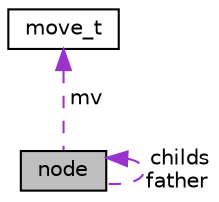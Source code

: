 digraph "node"
{
 // LATEX_PDF_SIZE
  edge [fontname="Helvetica",fontsize="10",labelfontname="Helvetica",labelfontsize="10"];
  node [fontname="Helvetica",fontsize="10",shape=record];
  Node1 [label="node",height=0.2,width=0.4,color="black", fillcolor="grey75", style="filled", fontcolor="black",tooltip=" "];
  Node1 -> Node1 [dir="back",color="darkorchid3",fontsize="10",style="dashed",label=" childs\nfather" ,fontname="Helvetica"];
  Node2 -> Node1 [dir="back",color="darkorchid3",fontsize="10",style="dashed",label=" mv" ,fontname="Helvetica"];
  Node2 [label="move_t",height=0.2,width=0.4,color="black", fillcolor="white", style="filled",URL="$structmove__t.html",tooltip="Describe a position on a board."];
}
